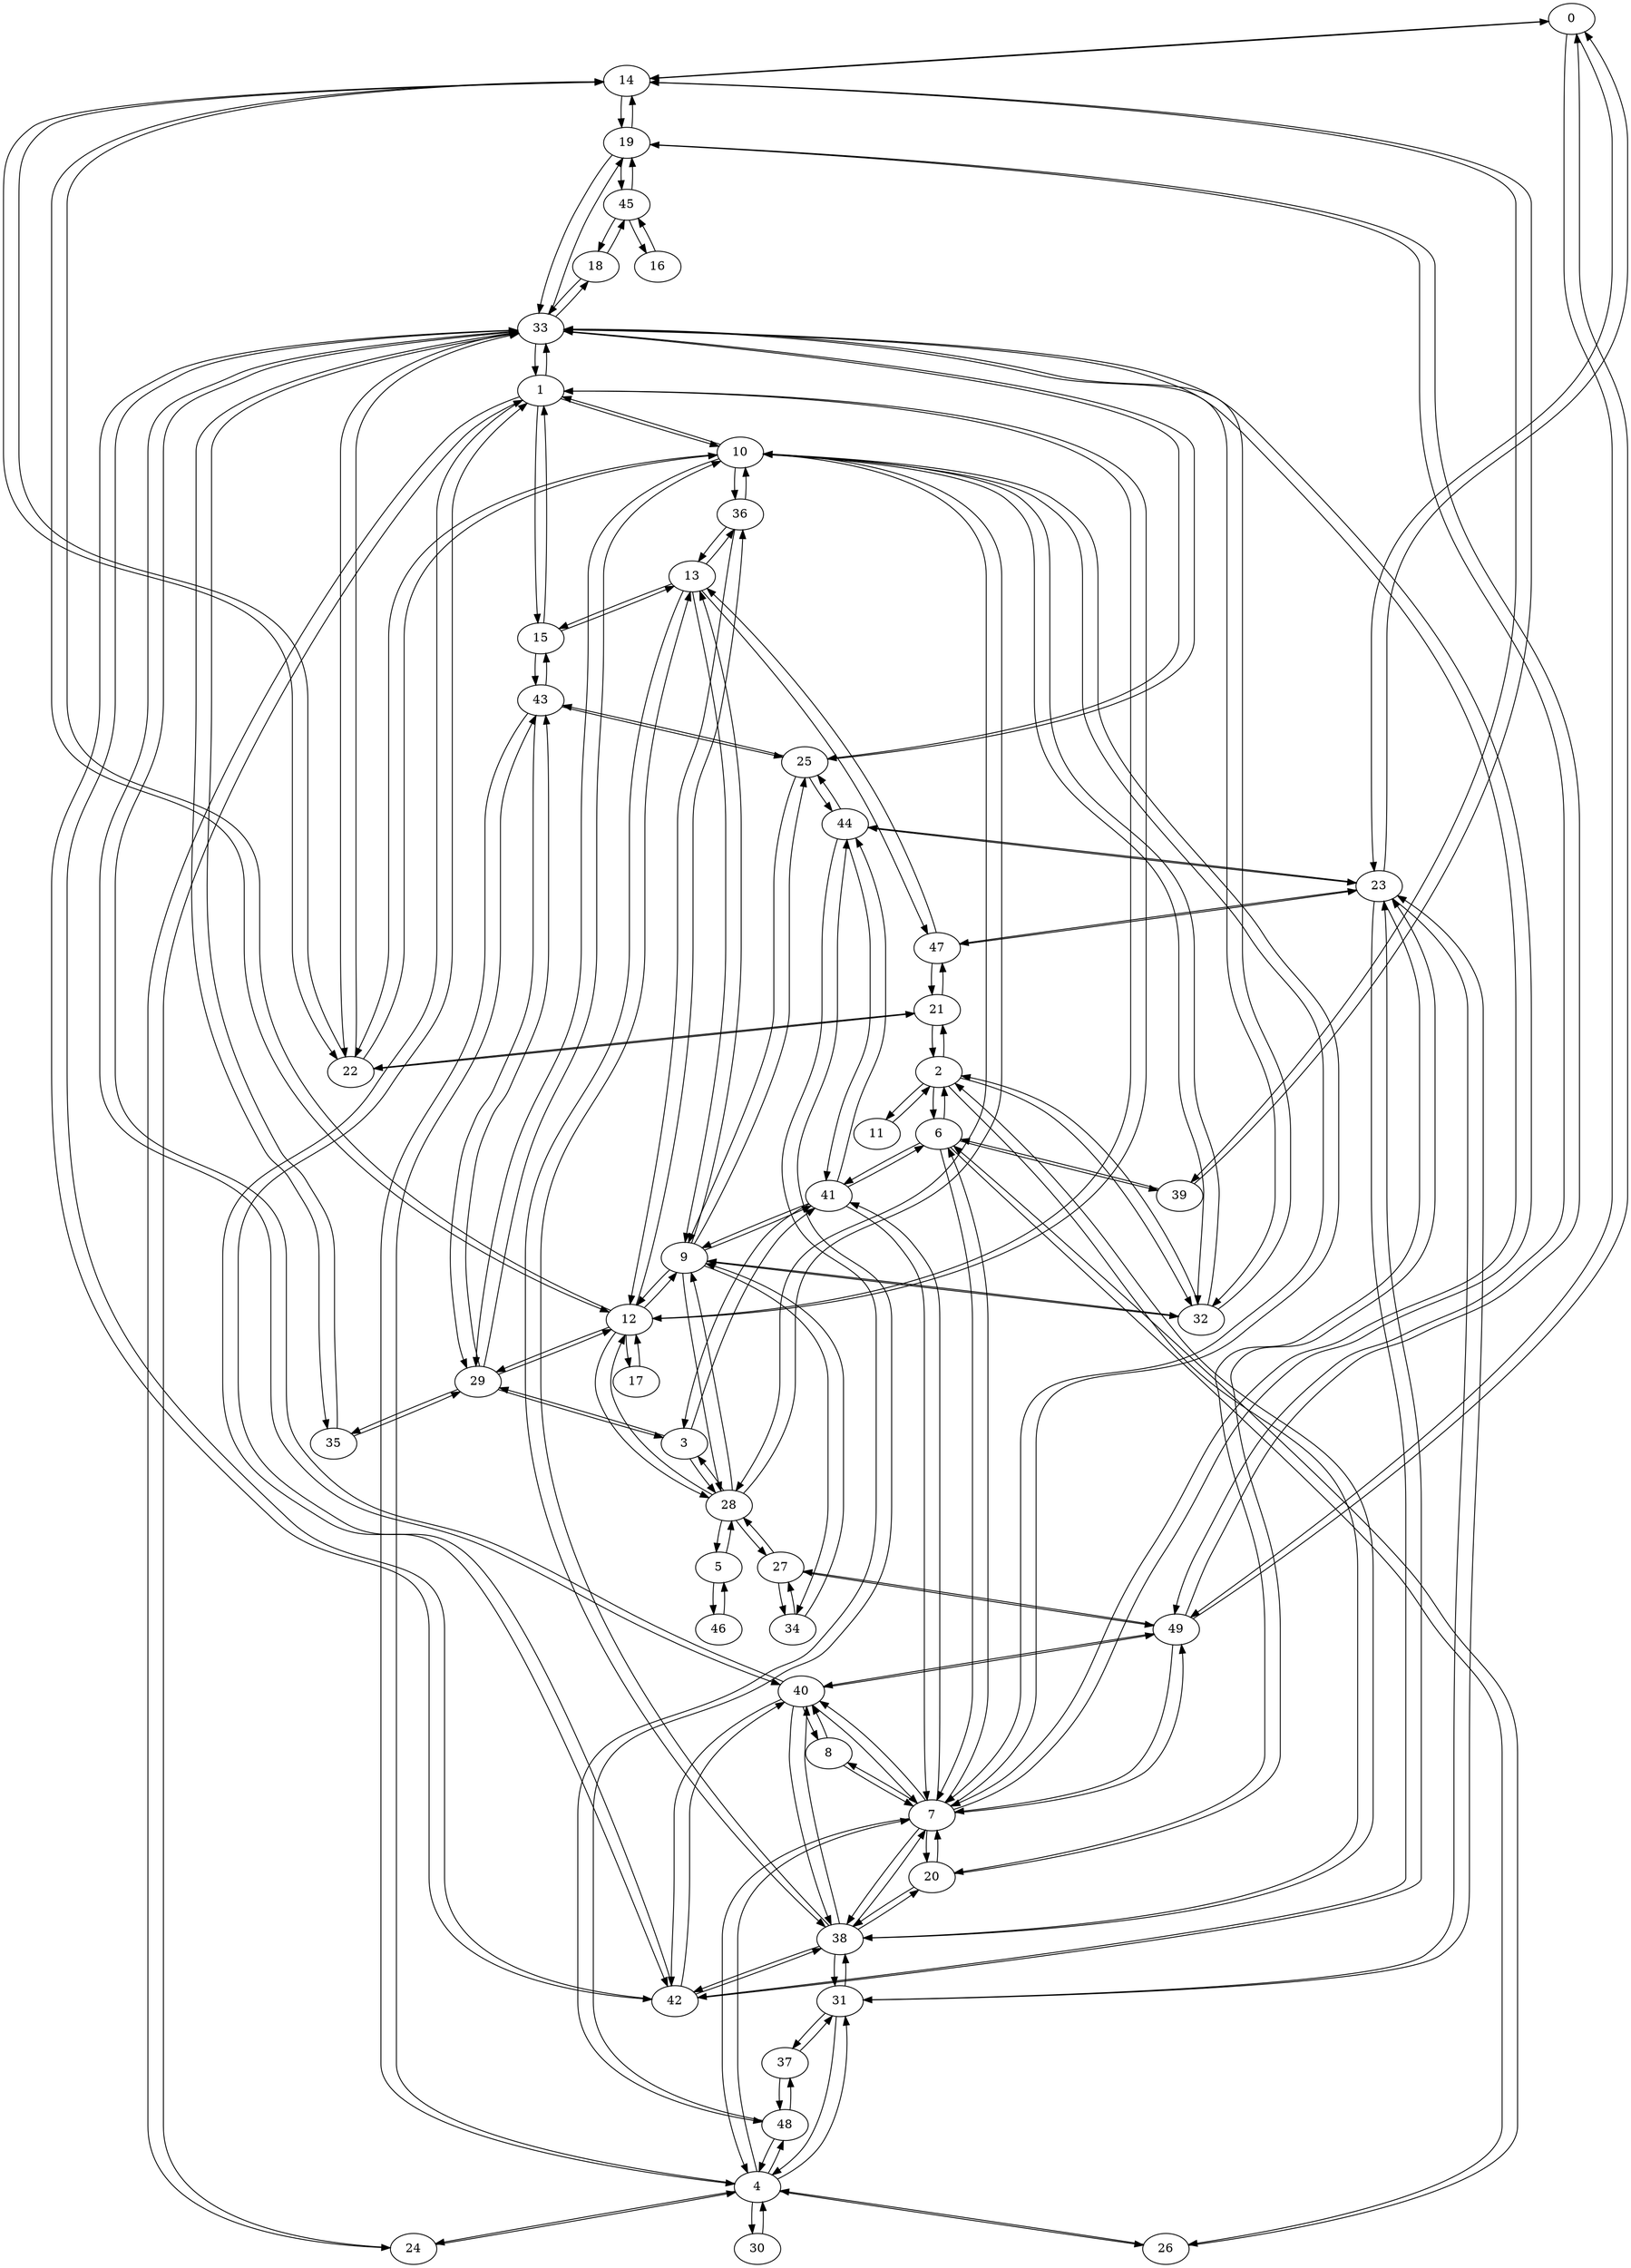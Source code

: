 strict digraph "" {
	0	[id=0,
		type=switch];
	14	[id=14,
		type=switch];
	0 -> 14	[capacity="1Gbps"];
	23	[id=23,
		type=switch];
	0 -> 23	[capacity="1Gbps"];
	49	[id=49,
		type=switch];
	0 -> 49	[capacity="1Gbps"];
	1	[id=1,
		type=switch];
	10	[id=10,
		type=switch];
	1 -> 10	[capacity="1Gbps"];
	12	[id=12,
		type=switch];
	1 -> 12	[capacity="1Gbps"];
	15	[id=15,
		type=switch];
	1 -> 15	[capacity="1Gbps"];
	24	[id=24,
		type=switch];
	1 -> 24	[capacity="1Gbps"];
	33	[id=33,
		type=switch];
	1 -> 33	[capacity="1Gbps"];
	42	[id=42,
		type=switch];
	1 -> 42	[capacity="1Gbps"];
	2	[id=2,
		type=switch];
	6	[id=6,
		type=switch];
	2 -> 6	[capacity="1Gbps"];
	11	[id=11,
		type=switch];
	2 -> 11	[capacity="1Gbps"];
	21	[id=21,
		type=switch];
	2 -> 21	[capacity="1Gbps"];
	32	[id=32,
		type=switch];
	2 -> 32	[capacity="1Gbps"];
	38	[id=38,
		type=switch];
	2 -> 38	[capacity="1Gbps"];
	3	[id=3,
		type=switch];
	28	[id=28,
		type=switch];
	3 -> 28	[capacity="1Gbps"];
	29	[id=29,
		type=switch];
	3 -> 29	[capacity="1Gbps"];
	41	[id=41,
		type=switch];
	3 -> 41	[capacity="1Gbps"];
	4	[id=4,
		type=switch];
	7	[id=7,
		type=switch];
	4 -> 7	[capacity="1Gbps"];
	4 -> 24	[capacity="1Gbps"];
	26	[id=26,
		type=switch];
	4 -> 26	[capacity="1Gbps"];
	30	[id=30,
		type=switch];
	4 -> 30	[capacity="1Gbps"];
	31	[id=31,
		type=switch];
	4 -> 31	[capacity="1Gbps"];
	43	[id=43,
		type=switch];
	4 -> 43	[capacity="1Gbps"];
	48	[id=48,
		type=switch];
	4 -> 48	[capacity="1Gbps"];
	5	[id=5,
		type=switch];
	5 -> 28	[capacity="1Gbps"];
	46	[id=46,
		type=switch];
	5 -> 46	[capacity="1Gbps"];
	6 -> 2	[capacity="1Gbps"];
	6 -> 7	[capacity="1Gbps"];
	6 -> 26	[capacity="1Gbps"];
	39	[id=39,
		type=switch];
	6 -> 39	[capacity="1Gbps"];
	6 -> 41	[capacity="1Gbps"];
	7 -> 4	[capacity="1Gbps"];
	7 -> 6	[capacity="1Gbps"];
	8	[id=8,
		type=switch];
	7 -> 8	[capacity="1Gbps"];
	7 -> 10	[capacity="1Gbps"];
	20	[id=20,
		type=switch];
	7 -> 20	[capacity="1Gbps"];
	7 -> 33	[capacity="1Gbps"];
	7 -> 38	[capacity="1Gbps"];
	40	[id=40,
		type=switch];
	7 -> 40	[capacity="1Gbps"];
	7 -> 41	[capacity="1Gbps"];
	7 -> 49	[capacity="1Gbps"];
	8 -> 7	[capacity="1Gbps"];
	8 -> 40	[capacity="1Gbps"];
	9	[id=9,
		type=switch];
	9 -> 12	[capacity="1Gbps"];
	13	[id=13,
		type=switch];
	9 -> 13	[capacity="1Gbps"];
	25	[id=25,
		type=switch];
	9 -> 25	[capacity="1Gbps"];
	9 -> 28	[capacity="1Gbps"];
	9 -> 32	[capacity="1Gbps"];
	34	[id=34,
		type=switch];
	9 -> 34	[capacity="1Gbps"];
	9 -> 41	[capacity="1Gbps"];
	10 -> 1	[capacity="1Gbps"];
	10 -> 7	[capacity="1Gbps"];
	22	[id=22,
		type=switch];
	10 -> 22	[capacity="1Gbps"];
	10 -> 28	[capacity="1Gbps"];
	10 -> 29	[capacity="1Gbps"];
	10 -> 32	[capacity="1Gbps"];
	36	[id=36,
		type=switch];
	10 -> 36	[capacity="1Gbps"];
	11 -> 2	[capacity="1Gbps"];
	12 -> 1	[capacity="1Gbps"];
	12 -> 9	[capacity="1Gbps"];
	12 -> 14	[capacity="1Gbps"];
	17	[id=17,
		type=switch];
	12 -> 17	[capacity="1Gbps"];
	12 -> 28	[capacity="1Gbps"];
	12 -> 29	[capacity="1Gbps"];
	12 -> 36	[capacity="1Gbps"];
	13 -> 9	[capacity="1Gbps"];
	13 -> 15	[capacity="1Gbps"];
	13 -> 36	[capacity="1Gbps"];
	13 -> 38	[capacity="1Gbps"];
	47	[id=47,
		type=switch];
	13 -> 47	[capacity="1Gbps"];
	14 -> 0	[capacity="1Gbps"];
	14 -> 12	[capacity="1Gbps"];
	19	[id=19,
		type=switch];
	14 -> 19	[capacity="1Gbps"];
	14 -> 22	[capacity="1Gbps"];
	14 -> 39	[capacity="1Gbps"];
	15 -> 1	[capacity="1Gbps"];
	15 -> 13	[capacity="1Gbps"];
	15 -> 43	[capacity="1Gbps"];
	16	[id=16,
		type=switch];
	45	[id=45,
		type=switch];
	16 -> 45	[capacity="1Gbps"];
	17 -> 12	[capacity="1Gbps"];
	18	[id=18,
		type=switch];
	18 -> 33	[capacity="1Gbps"];
	18 -> 45	[capacity="1Gbps"];
	19 -> 14	[capacity="1Gbps"];
	19 -> 33	[capacity="1Gbps"];
	19 -> 45	[capacity="1Gbps"];
	19 -> 49	[capacity="1Gbps"];
	20 -> 7	[capacity="1Gbps"];
	20 -> 23	[capacity="1Gbps"];
	20 -> 38	[capacity="1Gbps"];
	21 -> 2	[capacity="1Gbps"];
	21 -> 22	[capacity="1Gbps"];
	21 -> 47	[capacity="1Gbps"];
	22 -> 10	[capacity="1Gbps"];
	22 -> 14	[capacity="1Gbps"];
	22 -> 21	[capacity="1Gbps"];
	22 -> 33	[capacity="1Gbps"];
	23 -> 0	[capacity="1Gbps"];
	23 -> 20	[capacity="1Gbps"];
	23 -> 31	[capacity="1Gbps"];
	23 -> 42	[capacity="1Gbps"];
	44	[id=44,
		type=switch];
	23 -> 44	[capacity="1Gbps"];
	23 -> 47	[capacity="1Gbps"];
	24 -> 1	[capacity="1Gbps"];
	24 -> 4	[capacity="1Gbps"];
	25 -> 9	[capacity="1Gbps"];
	25 -> 33	[capacity="1Gbps"];
	25 -> 43	[capacity="1Gbps"];
	25 -> 44	[capacity="1Gbps"];
	26 -> 4	[capacity="1Gbps"];
	26 -> 6	[capacity="1Gbps"];
	27	[id=27,
		type=switch];
	27 -> 28	[capacity="1Gbps"];
	27 -> 34	[capacity="1Gbps"];
	27 -> 49	[capacity="1Gbps"];
	28 -> 3	[capacity="1Gbps"];
	28 -> 5	[capacity="1Gbps"];
	28 -> 9	[capacity="1Gbps"];
	28 -> 10	[capacity="1Gbps"];
	28 -> 12	[capacity="1Gbps"];
	28 -> 27	[capacity="1Gbps"];
	29 -> 3	[capacity="1Gbps"];
	29 -> 10	[capacity="1Gbps"];
	29 -> 12	[capacity="1Gbps"];
	35	[id=35,
		type=switch];
	29 -> 35	[capacity="1Gbps"];
	29 -> 43	[capacity="1Gbps"];
	30 -> 4	[capacity="1Gbps"];
	31 -> 4	[capacity="1Gbps"];
	31 -> 23	[capacity="1Gbps"];
	37	[id=37,
		type=switch];
	31 -> 37	[capacity="1Gbps"];
	31 -> 38	[capacity="1Gbps"];
	32 -> 2	[capacity="1Gbps"];
	32 -> 9	[capacity="1Gbps"];
	32 -> 10	[capacity="1Gbps"];
	32 -> 33	[capacity="1Gbps"];
	33 -> 1	[capacity="1Gbps"];
	33 -> 7	[capacity="1Gbps"];
	33 -> 18	[capacity="1Gbps"];
	33 -> 19	[capacity="1Gbps"];
	33 -> 22	[capacity="1Gbps"];
	33 -> 25	[capacity="1Gbps"];
	33 -> 32	[capacity="1Gbps"];
	33 -> 35	[capacity="1Gbps"];
	33 -> 40	[capacity="1Gbps"];
	33 -> 42	[capacity="1Gbps"];
	34 -> 9	[capacity="1Gbps"];
	34 -> 27	[capacity="1Gbps"];
	35 -> 29	[capacity="1Gbps"];
	35 -> 33	[capacity="1Gbps"];
	36 -> 10	[capacity="1Gbps"];
	36 -> 12	[capacity="1Gbps"];
	36 -> 13	[capacity="1Gbps"];
	37 -> 31	[capacity="1Gbps"];
	37 -> 48	[capacity="1Gbps"];
	38 -> 2	[capacity="1Gbps"];
	38 -> 7	[capacity="1Gbps"];
	38 -> 13	[capacity="1Gbps"];
	38 -> 20	[capacity="1Gbps"];
	38 -> 31	[capacity="1Gbps"];
	38 -> 40	[capacity="1Gbps"];
	38 -> 42	[capacity="1Gbps"];
	39 -> 6	[capacity="1Gbps"];
	39 -> 14	[capacity="1Gbps"];
	40 -> 7	[capacity="1Gbps"];
	40 -> 8	[capacity="1Gbps"];
	40 -> 33	[capacity="1Gbps"];
	40 -> 38	[capacity="1Gbps"];
	40 -> 42	[capacity="1Gbps"];
	40 -> 49	[capacity="1Gbps"];
	41 -> 3	[capacity="1Gbps"];
	41 -> 6	[capacity="1Gbps"];
	41 -> 7	[capacity="1Gbps"];
	41 -> 9	[capacity="1Gbps"];
	41 -> 44	[capacity="1Gbps"];
	42 -> 1	[capacity="1Gbps"];
	42 -> 23	[capacity="1Gbps"];
	42 -> 33	[capacity="1Gbps"];
	42 -> 38	[capacity="1Gbps"];
	42 -> 40	[capacity="1Gbps"];
	43 -> 4	[capacity="1Gbps"];
	43 -> 15	[capacity="1Gbps"];
	43 -> 25	[capacity="1Gbps"];
	43 -> 29	[capacity="1Gbps"];
	44 -> 23	[capacity="1Gbps"];
	44 -> 25	[capacity="1Gbps"];
	44 -> 41	[capacity="1Gbps"];
	44 -> 48	[capacity="1Gbps"];
	45 -> 16	[capacity="1Gbps"];
	45 -> 18	[capacity="1Gbps"];
	45 -> 19	[capacity="1Gbps"];
	46 -> 5	[capacity="1Gbps"];
	47 -> 13	[capacity="1Gbps"];
	47 -> 21	[capacity="1Gbps"];
	47 -> 23	[capacity="1Gbps"];
	48 -> 4	[capacity="1Gbps"];
	48 -> 37	[capacity="1Gbps"];
	48 -> 44	[capacity="1Gbps"];
	49 -> 0	[capacity="1Gbps"];
	49 -> 7	[capacity="1Gbps"];
	49 -> 19	[capacity="1Gbps"];
	49 -> 27	[capacity="1Gbps"];
	49 -> 40	[capacity="1Gbps"];
}
